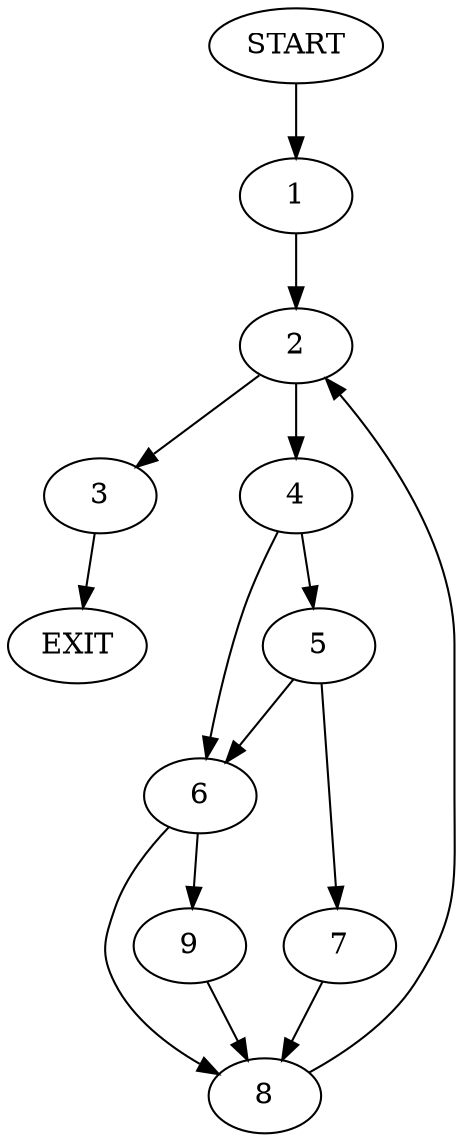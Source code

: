 digraph {
0 [label="START"]
10 [label="EXIT"]
0 -> 1
1 -> 2
2 -> 3
2 -> 4
4 -> 5
4 -> 6
3 -> 10
5 -> 7
5 -> 6
6 -> 8
6 -> 9
7 -> 8
8 -> 2
9 -> 8
}
